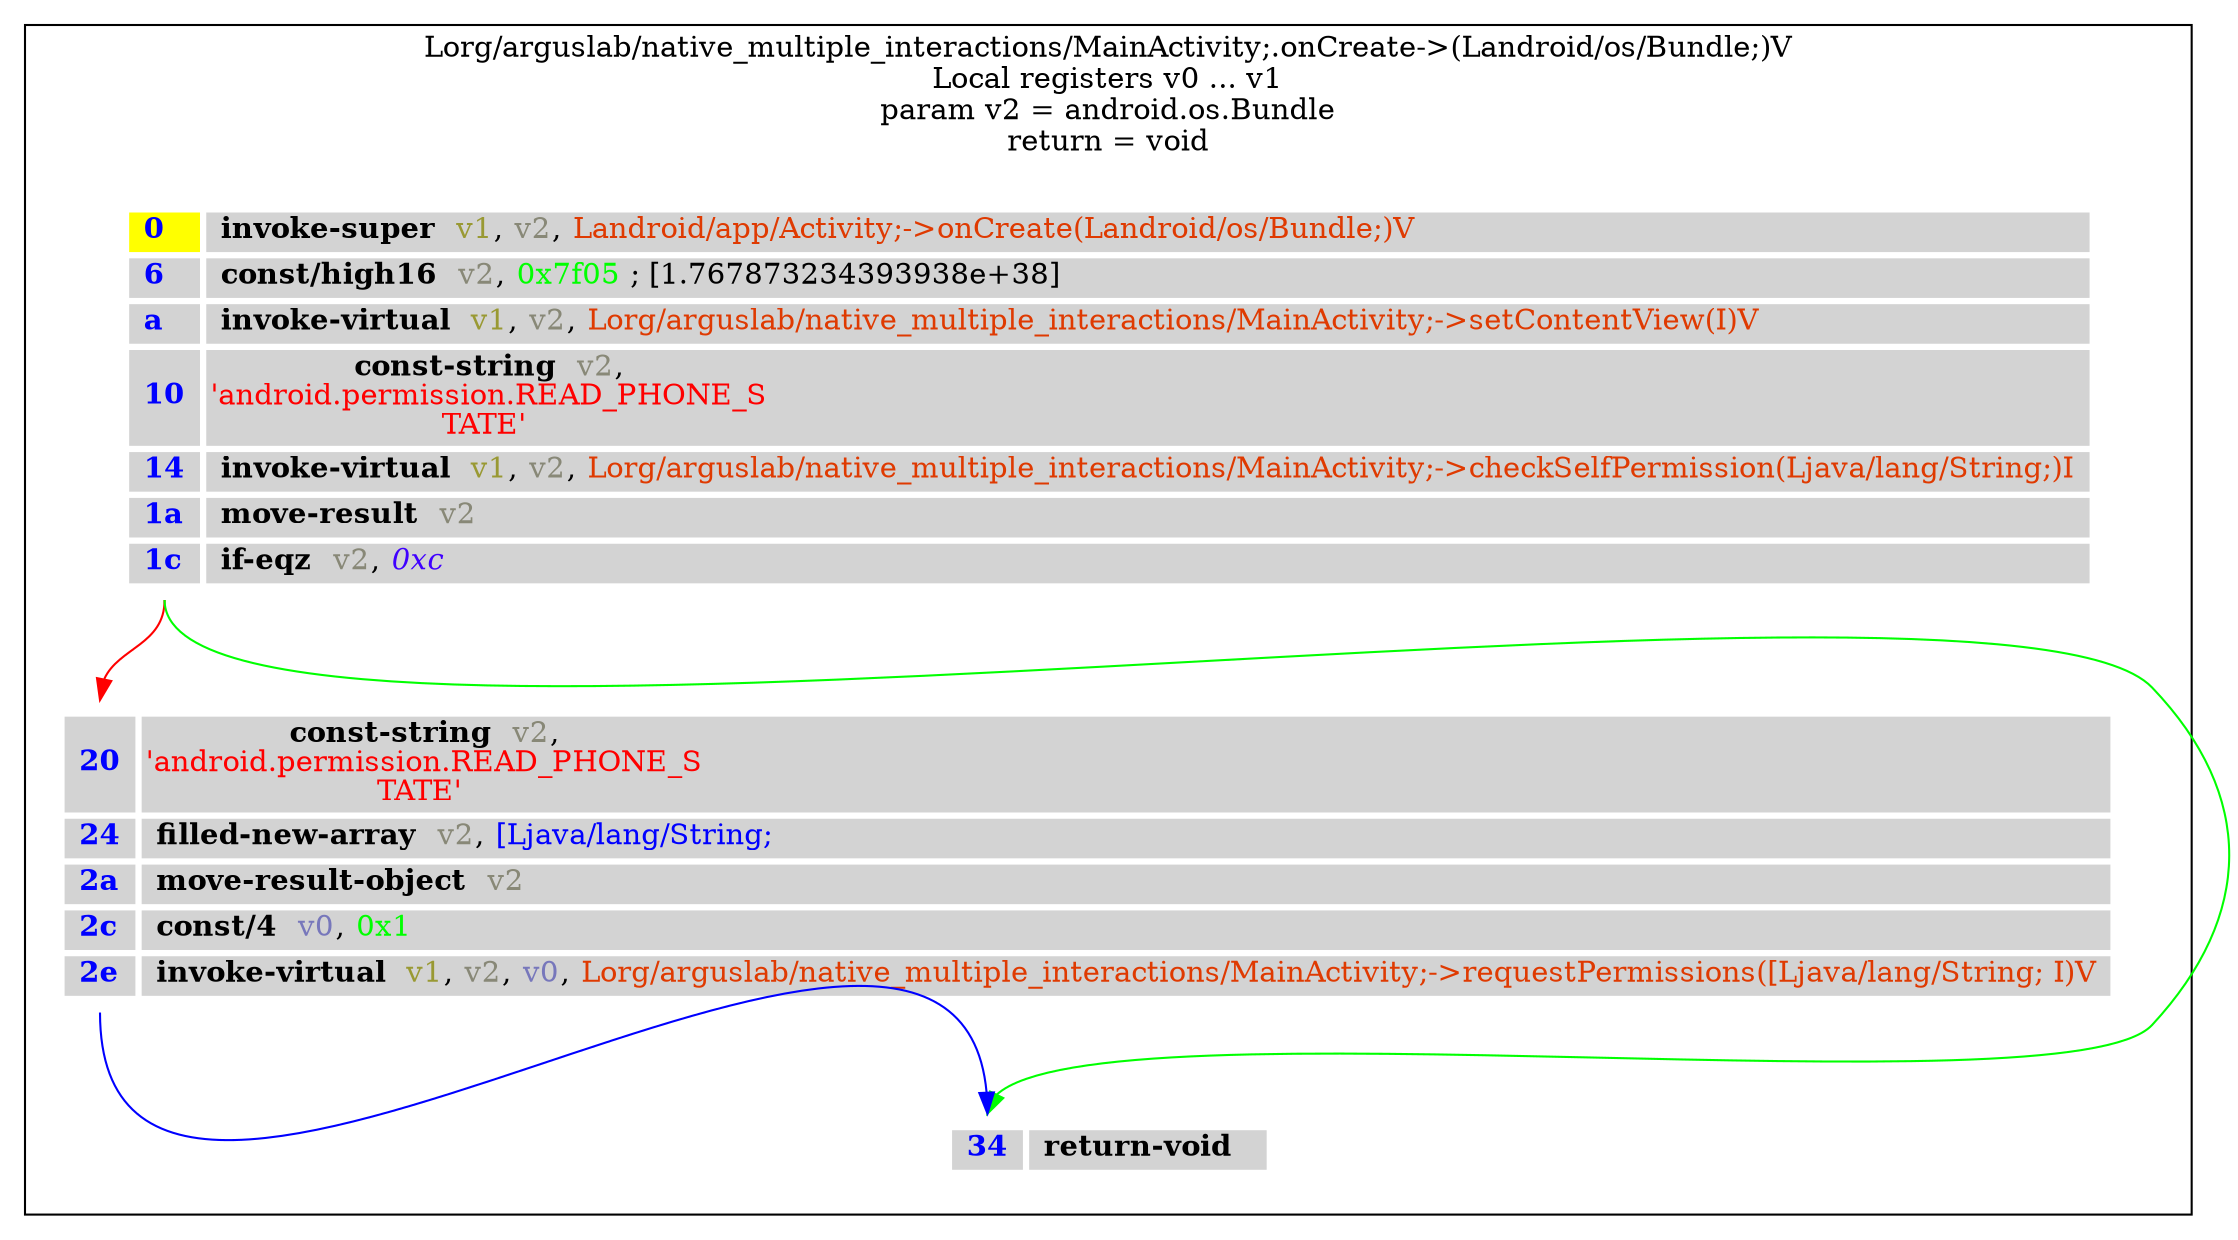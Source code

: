 digraph G {
	graph [bb="0,0,1066,587",
		rankdir=TB
	];
	node [label="\N",
		shape=plaintext
	];
	subgraph cluster_fb3a8e6d92dceedf66dfefa043bfa035 {
		graph [bb="8,8,1048,579",
			label="Lorg/arguslab/native_multiple_interactions/MainActivity;.onCreate->(Landroid/os/Bundle;)V\nLocal registers v0 ... v1\nparam v2 = \
android.os.Bundle\nreturn = void",
			lheight=0.83,
			lp="528,545",
			lwidth=9.12
		];
		struct_0221ed82b224fe6075ef3e82f1e9bc14	[height=2.8611,
			label=<
<TABLE BORDER="0" CELLBORDER="0" CELLSPACING="3">
<TR><TD PORT="header"></TD></TR>
<TR><TD ALIGN="LEFT" BGCOLOR="yellow"> <FONT FACE="Times-Bold" color="blue">0</FONT> </TD><TD ALIGN="LEFT" BGCOLOR="lightgray"> <FONT FACE="Times-Bold" color="black">invoke-super </FONT> <FONT color="#999933">v1</FONT>, <FONT color="#888877">v2</FONT>, <FONT color="#DF3A01">Landroid/app/Activity;-&gt;onCreate(Landroid/os/Bundle;)V</FONT> </TD></TR>
<TR><TD ALIGN="LEFT" BGCOLOR="lightgray"> <FONT FACE="Times-Bold" color="blue">6</FONT> </TD><TD ALIGN="LEFT" BGCOLOR="lightgray"> <FONT FACE="Times-Bold" color="black">const/high16 </FONT> <FONT color="#888877">v2</FONT>, <FONT color="green">0x7f05</FONT> ; [1.767873234393938e+38] </TD></TR>
<TR><TD ALIGN="LEFT" BGCOLOR="lightgray"> <FONT FACE="Times-Bold" color="blue">a</FONT> </TD><TD ALIGN="LEFT" BGCOLOR="lightgray"> <FONT FACE="Times-Bold" color="black">invoke-virtual </FONT> <FONT color="#999933">v1</FONT>, <FONT color="#888877">v2</FONT>, <FONT color="#DF3A01">Lorg/arguslab/native_multiple_interactions/MainActivity;-&gt;setContentView(I)V</FONT> </TD></TR>
<TR><TD ALIGN="LEFT" BGCOLOR="lightgray"> <FONT FACE="Times-Bold" color="blue">10</FONT> </TD><TD ALIGN="LEFT" BGCOLOR="lightgray"> <FONT FACE="Times-Bold" color="black">const-string </FONT> <FONT color="#888877">v2</FONT>, <FONT color="red"><br/>'android.permission.READ_PHONE_S<br/>TATE'</FONT> </TD></TR>
<TR><TD ALIGN="LEFT" BGCOLOR="lightgray"> <FONT FACE="Times-Bold" color="blue">14</FONT> </TD><TD ALIGN="LEFT" BGCOLOR="lightgray"> <FONT FACE="Times-Bold" color="black">invoke-virtual </FONT> <FONT color="#999933">v1</FONT>, <FONT color="#888877">v2</FONT>, <FONT color="#DF3A01">Lorg/arguslab/native_multiple_interactions/MainActivity;-&gt;checkSelfPermission(Ljava/lang/String;)I</FONT> </TD></TR>
<TR><TD ALIGN="LEFT" BGCOLOR="lightgray"> <FONT FACE="Times-Bold" color="blue">1a</FONT> </TD><TD ALIGN="LEFT" BGCOLOR="lightgray"> <FONT FACE="Times-Bold" color="black">move-result </FONT> <FONT color="#888877">v2</FONT> </TD></TR>
<TR><TD ALIGN="LEFT" BGCOLOR="lightgray"> <FONT FACE="Times-Bold" color="blue">1c</FONT> </TD><TD ALIGN="LEFT" BGCOLOR="lightgray"> <FONT FACE="Times-Bold" color="black">if-eqz </FONT> <FONT color="#888877">v2</FONT>, <FONT FACE="Times-Italic" color="#4000FF">0xc</FONT> </TD></TR>
<TR><TD PORT="tail"></TD></TR>
</TABLE>>,
			pos="528,400",
			width=13.375];
		struct_88e8e7dd50544397fc1f7989154af662	[height=2.25,
			label=<
<TABLE BORDER="0" CELLBORDER="0" CELLSPACING="3">
<TR><TD PORT="header"></TD></TR>
<TR><TD ALIGN="LEFT" BGCOLOR="lightgray"> <FONT FACE="Times-Bold" color="blue">20</FONT> </TD><TD ALIGN="LEFT" BGCOLOR="lightgray"> <FONT FACE="Times-Bold" color="black">const-string </FONT> <FONT color="#888877">v2</FONT>, <FONT color="red"><br/>'android.permission.READ_PHONE_S<br/>TATE'</FONT> </TD></TR>
<TR><TD ALIGN="LEFT" BGCOLOR="lightgray"> <FONT FACE="Times-Bold" color="blue">24</FONT> </TD><TD ALIGN="LEFT" BGCOLOR="lightgray"> <FONT FACE="Times-Bold" color="black">filled-new-array </FONT> <FONT color="#888877">v2</FONT>, <FONT color="#0000FF">[Ljava/lang/String;</FONT> </TD></TR>
<TR><TD ALIGN="LEFT" BGCOLOR="lightgray"> <FONT FACE="Times-Bold" color="blue">2a</FONT> </TD><TD ALIGN="LEFT" BGCOLOR="lightgray"> <FONT FACE="Times-Bold" color="black">move-result-object </FONT> <FONT color="#888877">v2</FONT> </TD></TR>
<TR><TD ALIGN="LEFT" BGCOLOR="lightgray"> <FONT FACE="Times-Bold" color="blue">2c</FONT> </TD><TD ALIGN="LEFT" BGCOLOR="lightgray"> <FONT FACE="Times-Bold" color="black">const/4 </FONT> <FONT color="#7777BB">v0</FONT>, <FONT color="green">0x1</FONT> </TD></TR>
<TR><TD ALIGN="LEFT" BGCOLOR="lightgray"> <FONT FACE="Times-Bold" color="blue">2e</FONT> </TD><TD ALIGN="LEFT" BGCOLOR="lightgray"> <FONT FACE="Times-Bold" color="black">invoke-virtual </FONT> <FONT color="#999933">v1</FONT>, <FONT color="#888877">v2</FONT>, <FONT color="#7777BB">v0</FONT>, <FONT color="#DF3A01">Lorg/arguslab/native_multiple_interactions/MainActivity;-&gt;requestPermissions([Ljava/lang/String; I)V</FONT> </TD></TR>
<TR><TD PORT="tail"></TD></TR>
</TABLE>>,
			pos="518,180",
			width=13.944];
		struct_0221ed82b224fe6075ef3e82f1e9bc14:tail -> struct_88e8e7dd50544397fc1f7989154af662:header	[color=red,
			pos="e,44,255 75,303 75,281.57 52.931,280.21 46.034,265.05"];
		struct_a208a2a1f1684deb5f54ab9977db342c	[height=0.65278,
			label=<
<TABLE BORDER="0" CELLBORDER="0" CELLSPACING="3">
<TR><TD PORT="header"></TD></TR>
<TR><TD ALIGN="LEFT" BGCOLOR="lightgray"> <FONT FACE="Times-Bold" color="blue">34</FONT> </TD><TD ALIGN="LEFT" BGCOLOR="lightgray"> <FONT FACE="Times-Bold" color="black">return-void </FONT>  </TD></TR>
<TR><TD PORT="tail"></TD></TR>
</TABLE>>,
			pos="528,39.5",
			width=2.4028];
		struct_0221ed82b224fe6075ef3e82f1e9bc14:tail -> struct_a208a2a1f1684deb5f54ab9977db342c:header	[color=green,
			pos="e,470,56.5 75,303 75,196.9 955.64,337.66 1029,261 1078.8,208.98 1077.9,151.81 1029,99 988.97,55.813 525.09,111.96 474.47,65.612"];
		struct_88e8e7dd50544397fc1f7989154af662:tail -> struct_a208a2a1f1684deb5f54ab9977db342c:header	[color=blue,
			pos="e,470,56.5 44,105 44,-82.021 454.34,234.89 469.57,66.573"];
	}
}
